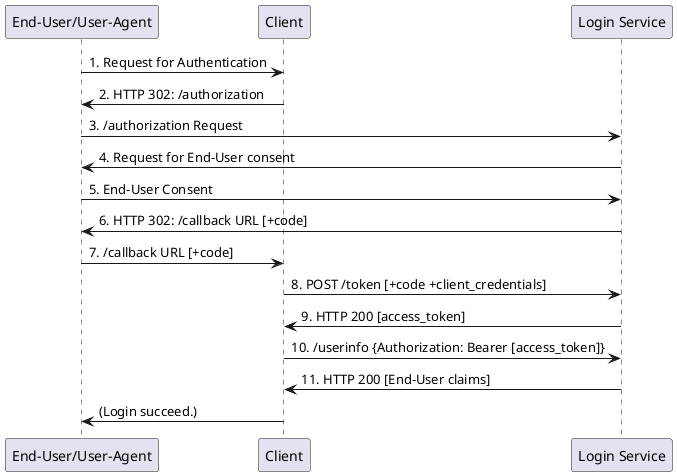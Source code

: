 @startuml
"End-User/User-Agent" -> Client: 1. Request for Authentication
Client -> "End-User/User-Agent": 2. HTTP 302: /authorization
"End-User/User-Agent" -> "Login Service": 3. /authorization Request
"Login Service" -> "End-User/User-Agent": 4. Request for End-User consent 
"End-User/User-Agent" -> "Login Service": 5. End-User Consent
"Login Service" -> "End-User/User-Agent": 6. HTTP 302: /callback URL [+code]
"End-User/User-Agent" -> Client: 7. /callback URL [+code]
Client -> "Login Service": 8. POST /token [+code +client_credentials]
"Login Service"-> Client: 9. HTTP 200 [access_token]
Client -> "Login Service": 10. /userinfo {Authorization: Bearer [access_token]}
"Login Service" -> Client: 11. HTTP 200 [End-User claims]
Client -> "End-User/User-Agent": (Login succeed.)
@enduml